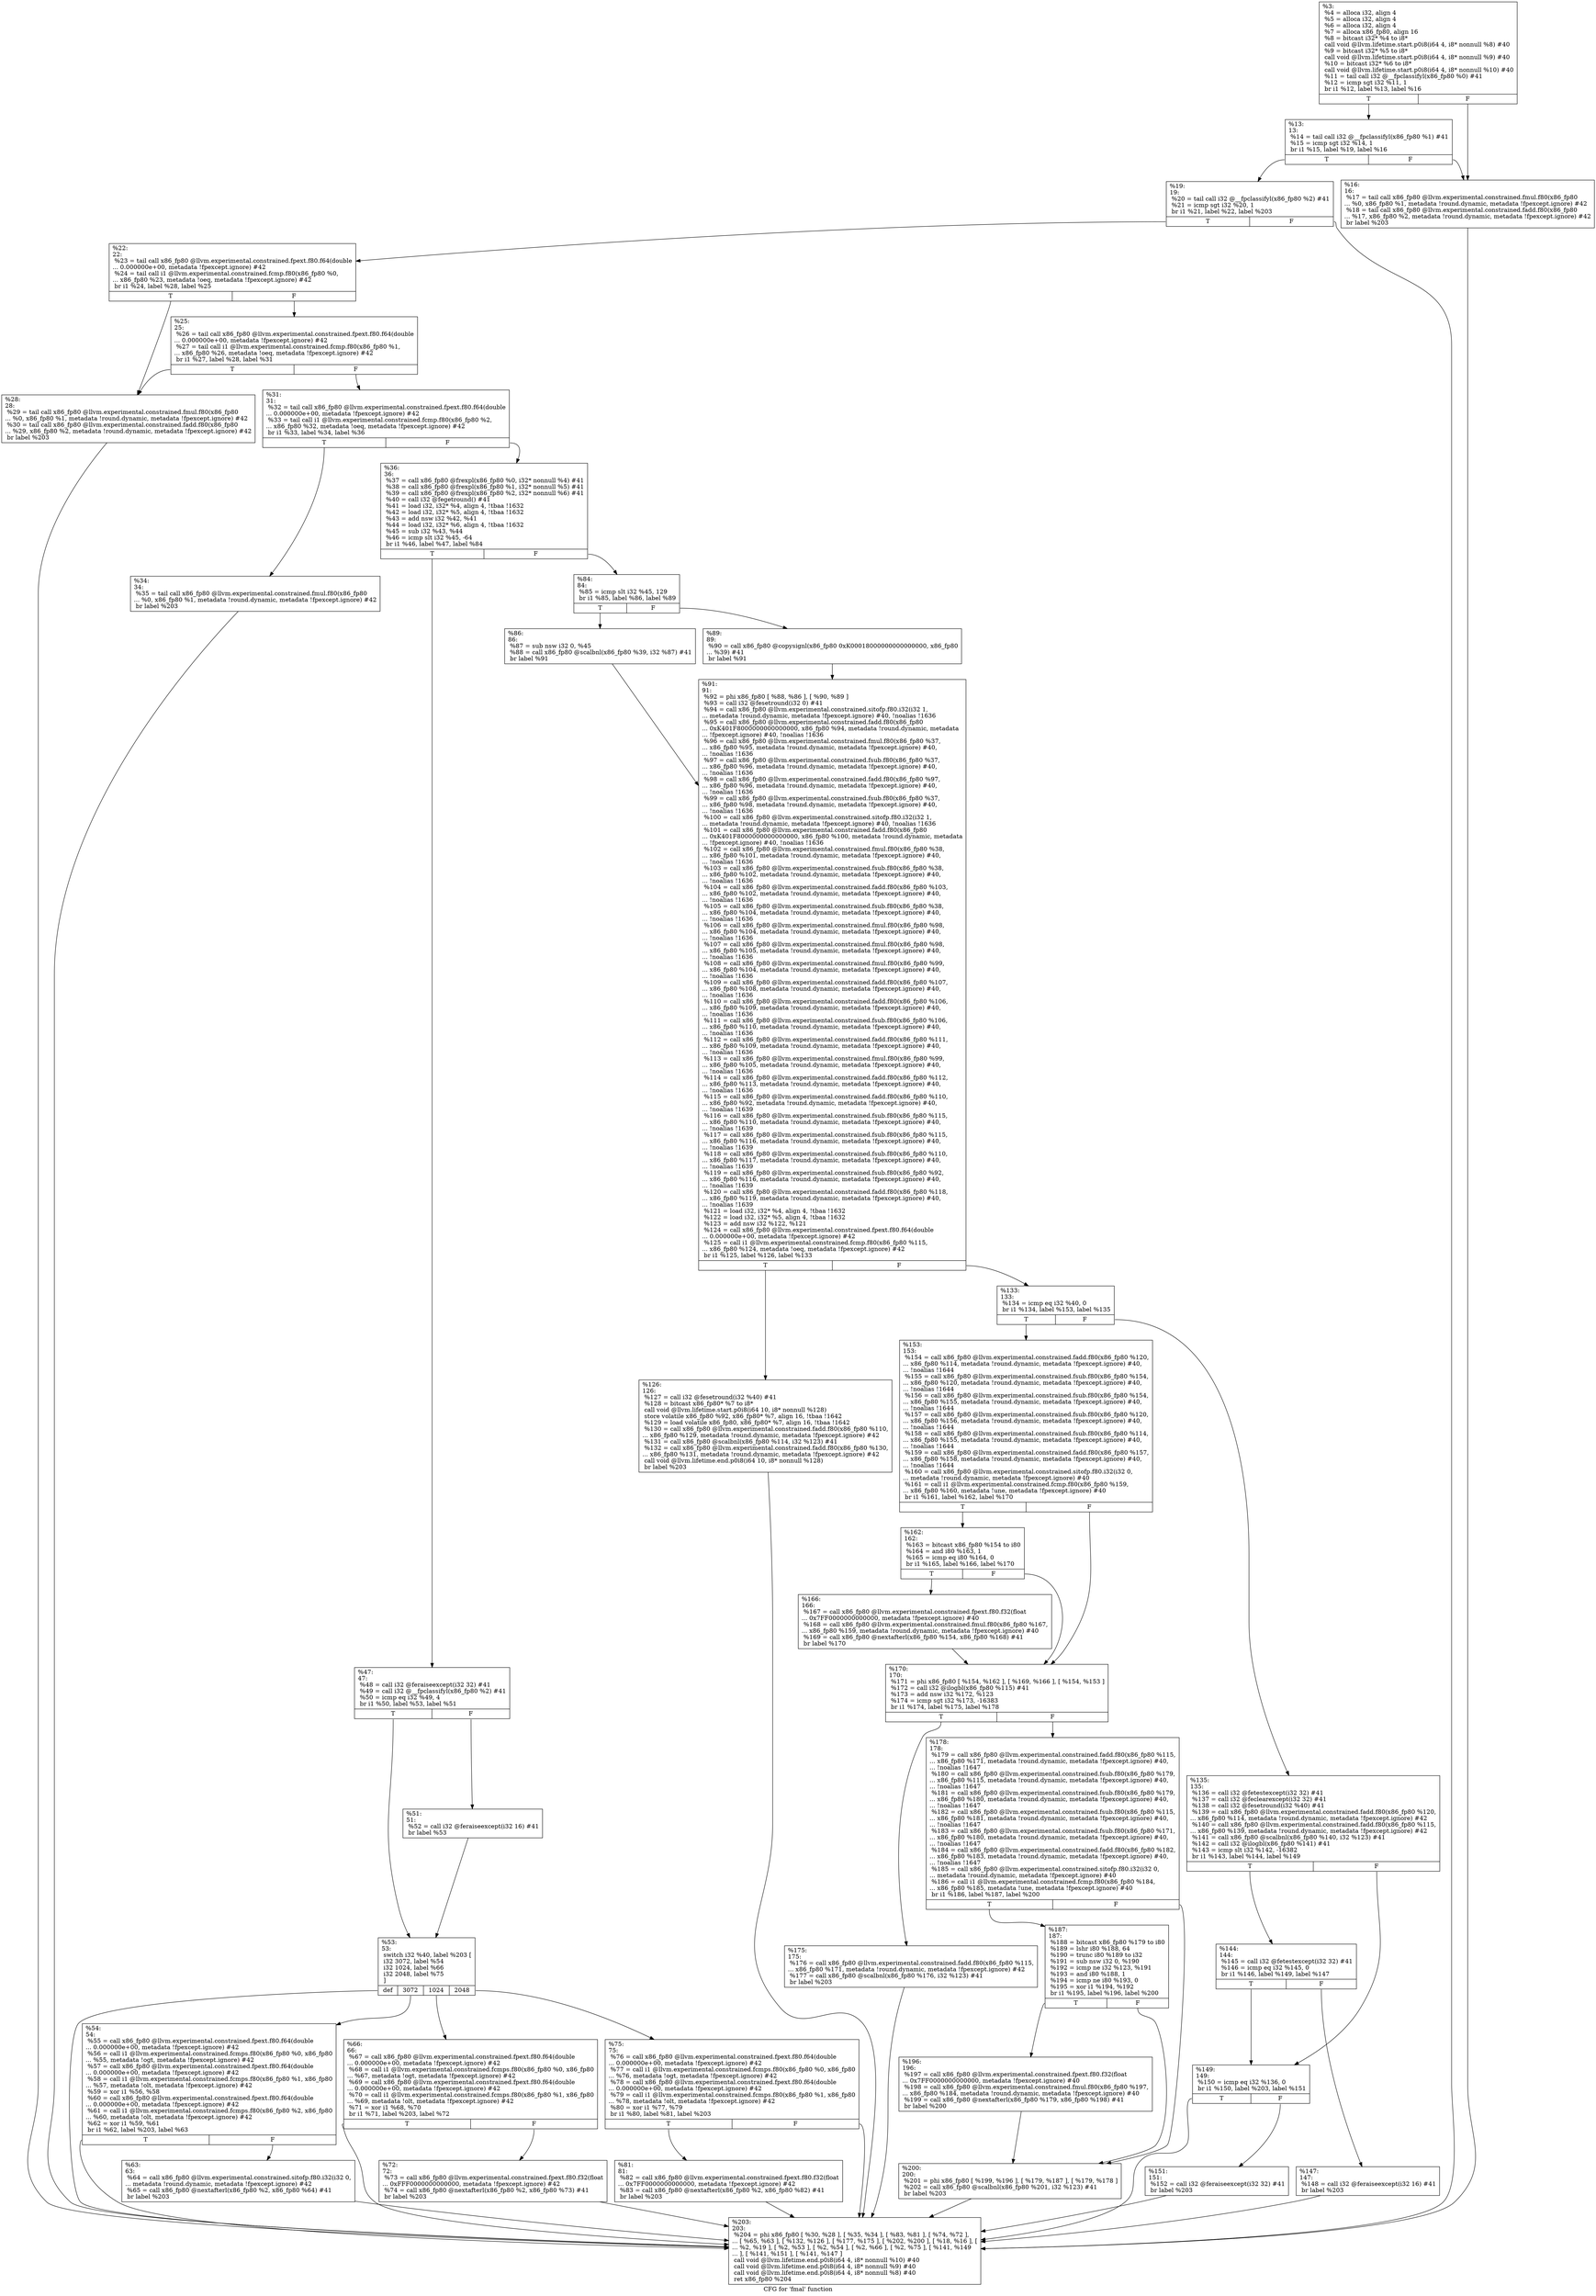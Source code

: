 digraph "CFG for 'fmal' function" {
	label="CFG for 'fmal' function";

	Node0x2002d30 [shape=record,label="{%3:\l  %4 = alloca i32, align 4\l  %5 = alloca i32, align 4\l  %6 = alloca i32, align 4\l  %7 = alloca x86_fp80, align 16\l  %8 = bitcast i32* %4 to i8*\l  call void @llvm.lifetime.start.p0i8(i64 4, i8* nonnull %8) #40\l  %9 = bitcast i32* %5 to i8*\l  call void @llvm.lifetime.start.p0i8(i64 4, i8* nonnull %9) #40\l  %10 = bitcast i32* %6 to i8*\l  call void @llvm.lifetime.start.p0i8(i64 4, i8* nonnull %10) #40\l  %11 = tail call i32 @__fpclassifyl(x86_fp80 %0) #41\l  %12 = icmp sgt i32 %11, 1\l  br i1 %12, label %13, label %16\l|{<s0>T|<s1>F}}"];
	Node0x2002d30:s0 -> Node0x2002d80;
	Node0x2002d30:s1 -> Node0x2002dd0;
	Node0x2002d80 [shape=record,label="{%13:\l13:                                               \l  %14 = tail call i32 @__fpclassifyl(x86_fp80 %1) #41\l  %15 = icmp sgt i32 %14, 1\l  br i1 %15, label %19, label %16\l|{<s0>T|<s1>F}}"];
	Node0x2002d80:s0 -> Node0x2002e20;
	Node0x2002d80:s1 -> Node0x2002dd0;
	Node0x2002dd0 [shape=record,label="{%16:\l16:                                               \l  %17 = tail call x86_fp80 @llvm.experimental.constrained.fmul.f80(x86_fp80\l... %0, x86_fp80 %1, metadata !round.dynamic, metadata !fpexcept.ignore) #42\l  %18 = tail call x86_fp80 @llvm.experimental.constrained.fadd.f80(x86_fp80\l... %17, x86_fp80 %2, metadata !round.dynamic, metadata !fpexcept.ignore) #42\l  br label %203\l}"];
	Node0x2002dd0 -> Node0x2003960;
	Node0x2002e20 [shape=record,label="{%19:\l19:                                               \l  %20 = tail call i32 @__fpclassifyl(x86_fp80 %2) #41\l  %21 = icmp sgt i32 %20, 1\l  br i1 %21, label %22, label %203\l|{<s0>T|<s1>F}}"];
	Node0x2002e20:s0 -> Node0x2002e70;
	Node0x2002e20:s1 -> Node0x2003960;
	Node0x2002e70 [shape=record,label="{%22:\l22:                                               \l  %23 = tail call x86_fp80 @llvm.experimental.constrained.fpext.f80.f64(double\l... 0.000000e+00, metadata !fpexcept.ignore) #42\l  %24 = tail call i1 @llvm.experimental.constrained.fcmp.f80(x86_fp80 %0,\l... x86_fp80 %23, metadata !oeq, metadata !fpexcept.ignore) #42\l  br i1 %24, label %28, label %25\l|{<s0>T|<s1>F}}"];
	Node0x2002e70:s0 -> Node0x2002f10;
	Node0x2002e70:s1 -> Node0x2002ec0;
	Node0x2002ec0 [shape=record,label="{%25:\l25:                                               \l  %26 = tail call x86_fp80 @llvm.experimental.constrained.fpext.f80.f64(double\l... 0.000000e+00, metadata !fpexcept.ignore) #42\l  %27 = tail call i1 @llvm.experimental.constrained.fcmp.f80(x86_fp80 %1,\l... x86_fp80 %26, metadata !oeq, metadata !fpexcept.ignore) #42\l  br i1 %27, label %28, label %31\l|{<s0>T|<s1>F}}"];
	Node0x2002ec0:s0 -> Node0x2002f10;
	Node0x2002ec0:s1 -> Node0x2002f60;
	Node0x2002f10 [shape=record,label="{%28:\l28:                                               \l  %29 = tail call x86_fp80 @llvm.experimental.constrained.fmul.f80(x86_fp80\l... %0, x86_fp80 %1, metadata !round.dynamic, metadata !fpexcept.ignore) #42\l  %30 = tail call x86_fp80 @llvm.experimental.constrained.fadd.f80(x86_fp80\l... %29, x86_fp80 %2, metadata !round.dynamic, metadata !fpexcept.ignore) #42\l  br label %203\l}"];
	Node0x2002f10 -> Node0x2003960;
	Node0x2002f60 [shape=record,label="{%31:\l31:                                               \l  %32 = tail call x86_fp80 @llvm.experimental.constrained.fpext.f80.f64(double\l... 0.000000e+00, metadata !fpexcept.ignore) #42\l  %33 = tail call i1 @llvm.experimental.constrained.fcmp.f80(x86_fp80 %2,\l... x86_fp80 %32, metadata !oeq, metadata !fpexcept.ignore) #42\l  br i1 %33, label %34, label %36\l|{<s0>T|<s1>F}}"];
	Node0x2002f60:s0 -> Node0x2002fb0;
	Node0x2002f60:s1 -> Node0x2003000;
	Node0x2002fb0 [shape=record,label="{%34:\l34:                                               \l  %35 = tail call x86_fp80 @llvm.experimental.constrained.fmul.f80(x86_fp80\l... %0, x86_fp80 %1, metadata !round.dynamic, metadata !fpexcept.ignore) #42\l  br label %203\l}"];
	Node0x2002fb0 -> Node0x2003960;
	Node0x2003000 [shape=record,label="{%36:\l36:                                               \l  %37 = call x86_fp80 @frexpl(x86_fp80 %0, i32* nonnull %4) #41\l  %38 = call x86_fp80 @frexpl(x86_fp80 %1, i32* nonnull %5) #41\l  %39 = call x86_fp80 @frexpl(x86_fp80 %2, i32* nonnull %6) #41\l  %40 = call i32 @fegetround() #41\l  %41 = load i32, i32* %4, align 4, !tbaa !1632\l  %42 = load i32, i32* %5, align 4, !tbaa !1632\l  %43 = add nsw i32 %42, %41\l  %44 = load i32, i32* %6, align 4, !tbaa !1632\l  %45 = sub i32 %43, %44\l  %46 = icmp slt i32 %45, -64\l  br i1 %46, label %47, label %84\l|{<s0>T|<s1>F}}"];
	Node0x2003000:s0 -> Node0x2003050;
	Node0x2003000:s1 -> Node0x2003320;
	Node0x2003050 [shape=record,label="{%47:\l47:                                               \l  %48 = call i32 @feraiseexcept(i32 32) #41\l  %49 = call i32 @__fpclassifyl(x86_fp80 %2) #41\l  %50 = icmp eq i32 %49, 4\l  br i1 %50, label %53, label %51\l|{<s0>T|<s1>F}}"];
	Node0x2003050:s0 -> Node0x20030f0;
	Node0x2003050:s1 -> Node0x20030a0;
	Node0x20030a0 [shape=record,label="{%51:\l51:                                               \l  %52 = call i32 @feraiseexcept(i32 16) #41\l  br label %53\l}"];
	Node0x20030a0 -> Node0x20030f0;
	Node0x20030f0 [shape=record,label="{%53:\l53:                                               \l  switch i32 %40, label %203 [\l    i32 3072, label %54\l    i32 1024, label %66\l    i32 2048, label %75\l  ]\l|{<s0>def|<s1>3072|<s2>1024|<s3>2048}}"];
	Node0x20030f0:s0 -> Node0x2003960;
	Node0x20030f0:s1 -> Node0x2003140;
	Node0x20030f0:s2 -> Node0x20031e0;
	Node0x20030f0:s3 -> Node0x2003280;
	Node0x2003140 [shape=record,label="{%54:\l54:                                               \l  %55 = call x86_fp80 @llvm.experimental.constrained.fpext.f80.f64(double\l... 0.000000e+00, metadata !fpexcept.ignore) #42\l  %56 = call i1 @llvm.experimental.constrained.fcmps.f80(x86_fp80 %0, x86_fp80\l... %55, metadata !ogt, metadata !fpexcept.ignore) #42\l  %57 = call x86_fp80 @llvm.experimental.constrained.fpext.f80.f64(double\l... 0.000000e+00, metadata !fpexcept.ignore) #42\l  %58 = call i1 @llvm.experimental.constrained.fcmps.f80(x86_fp80 %1, x86_fp80\l... %57, metadata !olt, metadata !fpexcept.ignore) #42\l  %59 = xor i1 %56, %58\l  %60 = call x86_fp80 @llvm.experimental.constrained.fpext.f80.f64(double\l... 0.000000e+00, metadata !fpexcept.ignore) #42\l  %61 = call i1 @llvm.experimental.constrained.fcmps.f80(x86_fp80 %2, x86_fp80\l... %60, metadata !olt, metadata !fpexcept.ignore) #42\l  %62 = xor i1 %59, %61\l  br i1 %62, label %203, label %63\l|{<s0>T|<s1>F}}"];
	Node0x2003140:s0 -> Node0x2003960;
	Node0x2003140:s1 -> Node0x2003190;
	Node0x2003190 [shape=record,label="{%63:\l63:                                               \l  %64 = call x86_fp80 @llvm.experimental.constrained.sitofp.f80.i32(i32 0,\l... metadata !round.dynamic, metadata !fpexcept.ignore) #42\l  %65 = call x86_fp80 @nextafterl(x86_fp80 %2, x86_fp80 %64) #41\l  br label %203\l}"];
	Node0x2003190 -> Node0x2003960;
	Node0x20031e0 [shape=record,label="{%66:\l66:                                               \l  %67 = call x86_fp80 @llvm.experimental.constrained.fpext.f80.f64(double\l... 0.000000e+00, metadata !fpexcept.ignore) #42\l  %68 = call i1 @llvm.experimental.constrained.fcmps.f80(x86_fp80 %0, x86_fp80\l... %67, metadata !ogt, metadata !fpexcept.ignore) #42\l  %69 = call x86_fp80 @llvm.experimental.constrained.fpext.f80.f64(double\l... 0.000000e+00, metadata !fpexcept.ignore) #42\l  %70 = call i1 @llvm.experimental.constrained.fcmps.f80(x86_fp80 %1, x86_fp80\l... %69, metadata !olt, metadata !fpexcept.ignore) #42\l  %71 = xor i1 %68, %70\l  br i1 %71, label %203, label %72\l|{<s0>T|<s1>F}}"];
	Node0x20031e0:s0 -> Node0x2003960;
	Node0x20031e0:s1 -> Node0x2003230;
	Node0x2003230 [shape=record,label="{%72:\l72:                                               \l  %73 = call x86_fp80 @llvm.experimental.constrained.fpext.f80.f32(float\l... 0xFFF0000000000000, metadata !fpexcept.ignore) #42\l  %74 = call x86_fp80 @nextafterl(x86_fp80 %2, x86_fp80 %73) #41\l  br label %203\l}"];
	Node0x2003230 -> Node0x2003960;
	Node0x2003280 [shape=record,label="{%75:\l75:                                               \l  %76 = call x86_fp80 @llvm.experimental.constrained.fpext.f80.f64(double\l... 0.000000e+00, metadata !fpexcept.ignore) #42\l  %77 = call i1 @llvm.experimental.constrained.fcmps.f80(x86_fp80 %0, x86_fp80\l... %76, metadata !ogt, metadata !fpexcept.ignore) #42\l  %78 = call x86_fp80 @llvm.experimental.constrained.fpext.f80.f64(double\l... 0.000000e+00, metadata !fpexcept.ignore) #42\l  %79 = call i1 @llvm.experimental.constrained.fcmps.f80(x86_fp80 %1, x86_fp80\l... %78, metadata !olt, metadata !fpexcept.ignore) #42\l  %80 = xor i1 %77, %79\l  br i1 %80, label %81, label %203\l|{<s0>T|<s1>F}}"];
	Node0x2003280:s0 -> Node0x20032d0;
	Node0x2003280:s1 -> Node0x2003960;
	Node0x20032d0 [shape=record,label="{%81:\l81:                                               \l  %82 = call x86_fp80 @llvm.experimental.constrained.fpext.f80.f32(float\l... 0x7FF0000000000000, metadata !fpexcept.ignore) #42\l  %83 = call x86_fp80 @nextafterl(x86_fp80 %2, x86_fp80 %82) #41\l  br label %203\l}"];
	Node0x20032d0 -> Node0x2003960;
	Node0x2003320 [shape=record,label="{%84:\l84:                                               \l  %85 = icmp slt i32 %45, 129\l  br i1 %85, label %86, label %89\l|{<s0>T|<s1>F}}"];
	Node0x2003320:s0 -> Node0x2003370;
	Node0x2003320:s1 -> Node0x20033c0;
	Node0x2003370 [shape=record,label="{%86:\l86:                                               \l  %87 = sub nsw i32 0, %45\l  %88 = call x86_fp80 @scalbnl(x86_fp80 %39, i32 %87) #41\l  br label %91\l}"];
	Node0x2003370 -> Node0x2003410;
	Node0x20033c0 [shape=record,label="{%89:\l89:                                               \l  %90 = call x86_fp80 @copysignl(x86_fp80 0xK00018000000000000000, x86_fp80\l... %39) #41\l  br label %91\l}"];
	Node0x20033c0 -> Node0x2003410;
	Node0x2003410 [shape=record,label="{%91:\l91:                                               \l  %92 = phi x86_fp80 [ %88, %86 ], [ %90, %89 ]\l  %93 = call i32 @fesetround(i32 0) #41\l  %94 = call x86_fp80 @llvm.experimental.constrained.sitofp.f80.i32(i32 1,\l... metadata !round.dynamic, metadata !fpexcept.ignore) #40, !noalias !1636\l  %95 = call x86_fp80 @llvm.experimental.constrained.fadd.f80(x86_fp80\l... 0xK401F8000000000000000, x86_fp80 %94, metadata !round.dynamic, metadata\l... !fpexcept.ignore) #40, !noalias !1636\l  %96 = call x86_fp80 @llvm.experimental.constrained.fmul.f80(x86_fp80 %37,\l... x86_fp80 %95, metadata !round.dynamic, metadata !fpexcept.ignore) #40,\l... !noalias !1636\l  %97 = call x86_fp80 @llvm.experimental.constrained.fsub.f80(x86_fp80 %37,\l... x86_fp80 %96, metadata !round.dynamic, metadata !fpexcept.ignore) #40,\l... !noalias !1636\l  %98 = call x86_fp80 @llvm.experimental.constrained.fadd.f80(x86_fp80 %97,\l... x86_fp80 %96, metadata !round.dynamic, metadata !fpexcept.ignore) #40,\l... !noalias !1636\l  %99 = call x86_fp80 @llvm.experimental.constrained.fsub.f80(x86_fp80 %37,\l... x86_fp80 %98, metadata !round.dynamic, metadata !fpexcept.ignore) #40,\l... !noalias !1636\l  %100 = call x86_fp80 @llvm.experimental.constrained.sitofp.f80.i32(i32 1,\l... metadata !round.dynamic, metadata !fpexcept.ignore) #40, !noalias !1636\l  %101 = call x86_fp80 @llvm.experimental.constrained.fadd.f80(x86_fp80\l... 0xK401F8000000000000000, x86_fp80 %100, metadata !round.dynamic, metadata\l... !fpexcept.ignore) #40, !noalias !1636\l  %102 = call x86_fp80 @llvm.experimental.constrained.fmul.f80(x86_fp80 %38,\l... x86_fp80 %101, metadata !round.dynamic, metadata !fpexcept.ignore) #40,\l... !noalias !1636\l  %103 = call x86_fp80 @llvm.experimental.constrained.fsub.f80(x86_fp80 %38,\l... x86_fp80 %102, metadata !round.dynamic, metadata !fpexcept.ignore) #40,\l... !noalias !1636\l  %104 = call x86_fp80 @llvm.experimental.constrained.fadd.f80(x86_fp80 %103,\l... x86_fp80 %102, metadata !round.dynamic, metadata !fpexcept.ignore) #40,\l... !noalias !1636\l  %105 = call x86_fp80 @llvm.experimental.constrained.fsub.f80(x86_fp80 %38,\l... x86_fp80 %104, metadata !round.dynamic, metadata !fpexcept.ignore) #40,\l... !noalias !1636\l  %106 = call x86_fp80 @llvm.experimental.constrained.fmul.f80(x86_fp80 %98,\l... x86_fp80 %104, metadata !round.dynamic, metadata !fpexcept.ignore) #40,\l... !noalias !1636\l  %107 = call x86_fp80 @llvm.experimental.constrained.fmul.f80(x86_fp80 %98,\l... x86_fp80 %105, metadata !round.dynamic, metadata !fpexcept.ignore) #40,\l... !noalias !1636\l  %108 = call x86_fp80 @llvm.experimental.constrained.fmul.f80(x86_fp80 %99,\l... x86_fp80 %104, metadata !round.dynamic, metadata !fpexcept.ignore) #40,\l... !noalias !1636\l  %109 = call x86_fp80 @llvm.experimental.constrained.fadd.f80(x86_fp80 %107,\l... x86_fp80 %108, metadata !round.dynamic, metadata !fpexcept.ignore) #40,\l... !noalias !1636\l  %110 = call x86_fp80 @llvm.experimental.constrained.fadd.f80(x86_fp80 %106,\l... x86_fp80 %109, metadata !round.dynamic, metadata !fpexcept.ignore) #40,\l... !noalias !1636\l  %111 = call x86_fp80 @llvm.experimental.constrained.fsub.f80(x86_fp80 %106,\l... x86_fp80 %110, metadata !round.dynamic, metadata !fpexcept.ignore) #40,\l... !noalias !1636\l  %112 = call x86_fp80 @llvm.experimental.constrained.fadd.f80(x86_fp80 %111,\l... x86_fp80 %109, metadata !round.dynamic, metadata !fpexcept.ignore) #40,\l... !noalias !1636\l  %113 = call x86_fp80 @llvm.experimental.constrained.fmul.f80(x86_fp80 %99,\l... x86_fp80 %105, metadata !round.dynamic, metadata !fpexcept.ignore) #40,\l... !noalias !1636\l  %114 = call x86_fp80 @llvm.experimental.constrained.fadd.f80(x86_fp80 %112,\l... x86_fp80 %113, metadata !round.dynamic, metadata !fpexcept.ignore) #40,\l... !noalias !1636\l  %115 = call x86_fp80 @llvm.experimental.constrained.fadd.f80(x86_fp80 %110,\l... x86_fp80 %92, metadata !round.dynamic, metadata !fpexcept.ignore) #40,\l... !noalias !1639\l  %116 = call x86_fp80 @llvm.experimental.constrained.fsub.f80(x86_fp80 %115,\l... x86_fp80 %110, metadata !round.dynamic, metadata !fpexcept.ignore) #40,\l... !noalias !1639\l  %117 = call x86_fp80 @llvm.experimental.constrained.fsub.f80(x86_fp80 %115,\l... x86_fp80 %116, metadata !round.dynamic, metadata !fpexcept.ignore) #40,\l... !noalias !1639\l  %118 = call x86_fp80 @llvm.experimental.constrained.fsub.f80(x86_fp80 %110,\l... x86_fp80 %117, metadata !round.dynamic, metadata !fpexcept.ignore) #40,\l... !noalias !1639\l  %119 = call x86_fp80 @llvm.experimental.constrained.fsub.f80(x86_fp80 %92,\l... x86_fp80 %116, metadata !round.dynamic, metadata !fpexcept.ignore) #40,\l... !noalias !1639\l  %120 = call x86_fp80 @llvm.experimental.constrained.fadd.f80(x86_fp80 %118,\l... x86_fp80 %119, metadata !round.dynamic, metadata !fpexcept.ignore) #40,\l... !noalias !1639\l  %121 = load i32, i32* %4, align 4, !tbaa !1632\l  %122 = load i32, i32* %5, align 4, !tbaa !1632\l  %123 = add nsw i32 %122, %121\l  %124 = call x86_fp80 @llvm.experimental.constrained.fpext.f80.f64(double\l... 0.000000e+00, metadata !fpexcept.ignore) #42\l  %125 = call i1 @llvm.experimental.constrained.fcmp.f80(x86_fp80 %115,\l... x86_fp80 %124, metadata !oeq, metadata !fpexcept.ignore) #42\l  br i1 %125, label %126, label %133\l|{<s0>T|<s1>F}}"];
	Node0x2003410:s0 -> Node0x2003460;
	Node0x2003410:s1 -> Node0x20034b0;
	Node0x2003460 [shape=record,label="{%126:\l126:                                              \l  %127 = call i32 @fesetround(i32 %40) #41\l  %128 = bitcast x86_fp80* %7 to i8*\l  call void @llvm.lifetime.start.p0i8(i64 10, i8* nonnull %128)\l  store volatile x86_fp80 %92, x86_fp80* %7, align 16, !tbaa !1642\l  %129 = load volatile x86_fp80, x86_fp80* %7, align 16, !tbaa !1642\l  %130 = call x86_fp80 @llvm.experimental.constrained.fadd.f80(x86_fp80 %110,\l... x86_fp80 %129, metadata !round.dynamic, metadata !fpexcept.ignore) #42\l  %131 = call x86_fp80 @scalbnl(x86_fp80 %114, i32 %123) #41\l  %132 = call x86_fp80 @llvm.experimental.constrained.fadd.f80(x86_fp80 %130,\l... x86_fp80 %131, metadata !round.dynamic, metadata !fpexcept.ignore) #42\l  call void @llvm.lifetime.end.p0i8(i64 10, i8* nonnull %128)\l  br label %203\l}"];
	Node0x2003460 -> Node0x2003960;
	Node0x20034b0 [shape=record,label="{%133:\l133:                                              \l  %134 = icmp eq i32 %40, 0\l  br i1 %134, label %153, label %135\l|{<s0>T|<s1>F}}"];
	Node0x20034b0:s0 -> Node0x2003690;
	Node0x20034b0:s1 -> Node0x2003500;
	Node0x2003500 [shape=record,label="{%135:\l135:                                              \l  %136 = call i32 @fetestexcept(i32 32) #41\l  %137 = call i32 @feclearexcept(i32 32) #41\l  %138 = call i32 @fesetround(i32 %40) #41\l  %139 = call x86_fp80 @llvm.experimental.constrained.fadd.f80(x86_fp80 %120,\l... x86_fp80 %114, metadata !round.dynamic, metadata !fpexcept.ignore) #42\l  %140 = call x86_fp80 @llvm.experimental.constrained.fadd.f80(x86_fp80 %115,\l... x86_fp80 %139, metadata !round.dynamic, metadata !fpexcept.ignore) #42\l  %141 = call x86_fp80 @scalbnl(x86_fp80 %140, i32 %123) #41\l  %142 = call i32 @ilogbl(x86_fp80 %141) #41\l  %143 = icmp slt i32 %142, -16382\l  br i1 %143, label %144, label %149\l|{<s0>T|<s1>F}}"];
	Node0x2003500:s0 -> Node0x2003550;
	Node0x2003500:s1 -> Node0x20035f0;
	Node0x2003550 [shape=record,label="{%144:\l144:                                              \l  %145 = call i32 @fetestexcept(i32 32) #41\l  %146 = icmp eq i32 %145, 0\l  br i1 %146, label %149, label %147\l|{<s0>T|<s1>F}}"];
	Node0x2003550:s0 -> Node0x20035f0;
	Node0x2003550:s1 -> Node0x20035a0;
	Node0x20035a0 [shape=record,label="{%147:\l147:                                              \l  %148 = call i32 @feraiseexcept(i32 16) #41\l  br label %203\l}"];
	Node0x20035a0 -> Node0x2003960;
	Node0x20035f0 [shape=record,label="{%149:\l149:                                              \l  %150 = icmp eq i32 %136, 0\l  br i1 %150, label %203, label %151\l|{<s0>T|<s1>F}}"];
	Node0x20035f0:s0 -> Node0x2003960;
	Node0x20035f0:s1 -> Node0x2003640;
	Node0x2003640 [shape=record,label="{%151:\l151:                                              \l  %152 = call i32 @feraiseexcept(i32 32) #41\l  br label %203\l}"];
	Node0x2003640 -> Node0x2003960;
	Node0x2003690 [shape=record,label="{%153:\l153:                                              \l  %154 = call x86_fp80 @llvm.experimental.constrained.fadd.f80(x86_fp80 %120,\l... x86_fp80 %114, metadata !round.dynamic, metadata !fpexcept.ignore) #40,\l... !noalias !1644\l  %155 = call x86_fp80 @llvm.experimental.constrained.fsub.f80(x86_fp80 %154,\l... x86_fp80 %120, metadata !round.dynamic, metadata !fpexcept.ignore) #40,\l... !noalias !1644\l  %156 = call x86_fp80 @llvm.experimental.constrained.fsub.f80(x86_fp80 %154,\l... x86_fp80 %155, metadata !round.dynamic, metadata !fpexcept.ignore) #40,\l... !noalias !1644\l  %157 = call x86_fp80 @llvm.experimental.constrained.fsub.f80(x86_fp80 %120,\l... x86_fp80 %156, metadata !round.dynamic, metadata !fpexcept.ignore) #40,\l... !noalias !1644\l  %158 = call x86_fp80 @llvm.experimental.constrained.fsub.f80(x86_fp80 %114,\l... x86_fp80 %155, metadata !round.dynamic, metadata !fpexcept.ignore) #40,\l... !noalias !1644\l  %159 = call x86_fp80 @llvm.experimental.constrained.fadd.f80(x86_fp80 %157,\l... x86_fp80 %158, metadata !round.dynamic, metadata !fpexcept.ignore) #40,\l... !noalias !1644\l  %160 = call x86_fp80 @llvm.experimental.constrained.sitofp.f80.i32(i32 0,\l... metadata !round.dynamic, metadata !fpexcept.ignore) #40\l  %161 = call i1 @llvm.experimental.constrained.fcmp.f80(x86_fp80 %159,\l... x86_fp80 %160, metadata !une, metadata !fpexcept.ignore) #40\l  br i1 %161, label %162, label %170\l|{<s0>T|<s1>F}}"];
	Node0x2003690:s0 -> Node0x20036e0;
	Node0x2003690:s1 -> Node0x2003780;
	Node0x20036e0 [shape=record,label="{%162:\l162:                                              \l  %163 = bitcast x86_fp80 %154 to i80\l  %164 = and i80 %163, 1\l  %165 = icmp eq i80 %164, 0\l  br i1 %165, label %166, label %170\l|{<s0>T|<s1>F}}"];
	Node0x20036e0:s0 -> Node0x2003730;
	Node0x20036e0:s1 -> Node0x2003780;
	Node0x2003730 [shape=record,label="{%166:\l166:                                              \l  %167 = call x86_fp80 @llvm.experimental.constrained.fpext.f80.f32(float\l... 0x7FF0000000000000, metadata !fpexcept.ignore) #40\l  %168 = call x86_fp80 @llvm.experimental.constrained.fmul.f80(x86_fp80 %167,\l... x86_fp80 %159, metadata !round.dynamic, metadata !fpexcept.ignore) #40\l  %169 = call x86_fp80 @nextafterl(x86_fp80 %154, x86_fp80 %168) #41\l  br label %170\l}"];
	Node0x2003730 -> Node0x2003780;
	Node0x2003780 [shape=record,label="{%170:\l170:                                              \l  %171 = phi x86_fp80 [ %154, %162 ], [ %169, %166 ], [ %154, %153 ]\l  %172 = call i32 @ilogbl(x86_fp80 %115) #41\l  %173 = add nsw i32 %172, %123\l  %174 = icmp sgt i32 %173, -16383\l  br i1 %174, label %175, label %178\l|{<s0>T|<s1>F}}"];
	Node0x2003780:s0 -> Node0x20037d0;
	Node0x2003780:s1 -> Node0x2003820;
	Node0x20037d0 [shape=record,label="{%175:\l175:                                              \l  %176 = call x86_fp80 @llvm.experimental.constrained.fadd.f80(x86_fp80 %115,\l... x86_fp80 %171, metadata !round.dynamic, metadata !fpexcept.ignore) #42\l  %177 = call x86_fp80 @scalbnl(x86_fp80 %176, i32 %123) #41\l  br label %203\l}"];
	Node0x20037d0 -> Node0x2003960;
	Node0x2003820 [shape=record,label="{%178:\l178:                                              \l  %179 = call x86_fp80 @llvm.experimental.constrained.fadd.f80(x86_fp80 %115,\l... x86_fp80 %171, metadata !round.dynamic, metadata !fpexcept.ignore) #40,\l... !noalias !1647\l  %180 = call x86_fp80 @llvm.experimental.constrained.fsub.f80(x86_fp80 %179,\l... x86_fp80 %115, metadata !round.dynamic, metadata !fpexcept.ignore) #40,\l... !noalias !1647\l  %181 = call x86_fp80 @llvm.experimental.constrained.fsub.f80(x86_fp80 %179,\l... x86_fp80 %180, metadata !round.dynamic, metadata !fpexcept.ignore) #40,\l... !noalias !1647\l  %182 = call x86_fp80 @llvm.experimental.constrained.fsub.f80(x86_fp80 %115,\l... x86_fp80 %181, metadata !round.dynamic, metadata !fpexcept.ignore) #40,\l... !noalias !1647\l  %183 = call x86_fp80 @llvm.experimental.constrained.fsub.f80(x86_fp80 %171,\l... x86_fp80 %180, metadata !round.dynamic, metadata !fpexcept.ignore) #40,\l... !noalias !1647\l  %184 = call x86_fp80 @llvm.experimental.constrained.fadd.f80(x86_fp80 %182,\l... x86_fp80 %183, metadata !round.dynamic, metadata !fpexcept.ignore) #40,\l... !noalias !1647\l  %185 = call x86_fp80 @llvm.experimental.constrained.sitofp.f80.i32(i32 0,\l... metadata !round.dynamic, metadata !fpexcept.ignore) #40\l  %186 = call i1 @llvm.experimental.constrained.fcmp.f80(x86_fp80 %184,\l... x86_fp80 %185, metadata !une, metadata !fpexcept.ignore) #40\l  br i1 %186, label %187, label %200\l|{<s0>T|<s1>F}}"];
	Node0x2003820:s0 -> Node0x2003870;
	Node0x2003820:s1 -> Node0x2003910;
	Node0x2003870 [shape=record,label="{%187:\l187:                                              \l  %188 = bitcast x86_fp80 %179 to i80\l  %189 = lshr i80 %188, 64\l  %190 = trunc i80 %189 to i32\l  %191 = sub nsw i32 0, %190\l  %192 = icmp ne i32 %123, %191\l  %193 = and i80 %188, 1\l  %194 = icmp ne i80 %193, 0\l  %195 = xor i1 %194, %192\l  br i1 %195, label %196, label %200\l|{<s0>T|<s1>F}}"];
	Node0x2003870:s0 -> Node0x20038c0;
	Node0x2003870:s1 -> Node0x2003910;
	Node0x20038c0 [shape=record,label="{%196:\l196:                                              \l  %197 = call x86_fp80 @llvm.experimental.constrained.fpext.f80.f32(float\l... 0x7FF0000000000000, metadata !fpexcept.ignore) #40\l  %198 = call x86_fp80 @llvm.experimental.constrained.fmul.f80(x86_fp80 %197,\l... x86_fp80 %184, metadata !round.dynamic, metadata !fpexcept.ignore) #40\l  %199 = call x86_fp80 @nextafterl(x86_fp80 %179, x86_fp80 %198) #41\l  br label %200\l}"];
	Node0x20038c0 -> Node0x2003910;
	Node0x2003910 [shape=record,label="{%200:\l200:                                              \l  %201 = phi x86_fp80 [ %199, %196 ], [ %179, %187 ], [ %179, %178 ]\l  %202 = call x86_fp80 @scalbnl(x86_fp80 %201, i32 %123) #41\l  br label %203\l}"];
	Node0x2003910 -> Node0x2003960;
	Node0x2003960 [shape=record,label="{%203:\l203:                                              \l  %204 = phi x86_fp80 [ %30, %28 ], [ %35, %34 ], [ %83, %81 ], [ %74, %72 ],\l... [ %65, %63 ], [ %132, %126 ], [ %177, %175 ], [ %202, %200 ], [ %18, %16 ], [\l... %2, %19 ], [ %2, %53 ], [ %2, %54 ], [ %2, %66 ], [ %2, %75 ], [ %141, %149\l... ], [ %141, %151 ], [ %141, %147 ]\l  call void @llvm.lifetime.end.p0i8(i64 4, i8* nonnull %10) #40\l  call void @llvm.lifetime.end.p0i8(i64 4, i8* nonnull %9) #40\l  call void @llvm.lifetime.end.p0i8(i64 4, i8* nonnull %8) #40\l  ret x86_fp80 %204\l}"];
}
